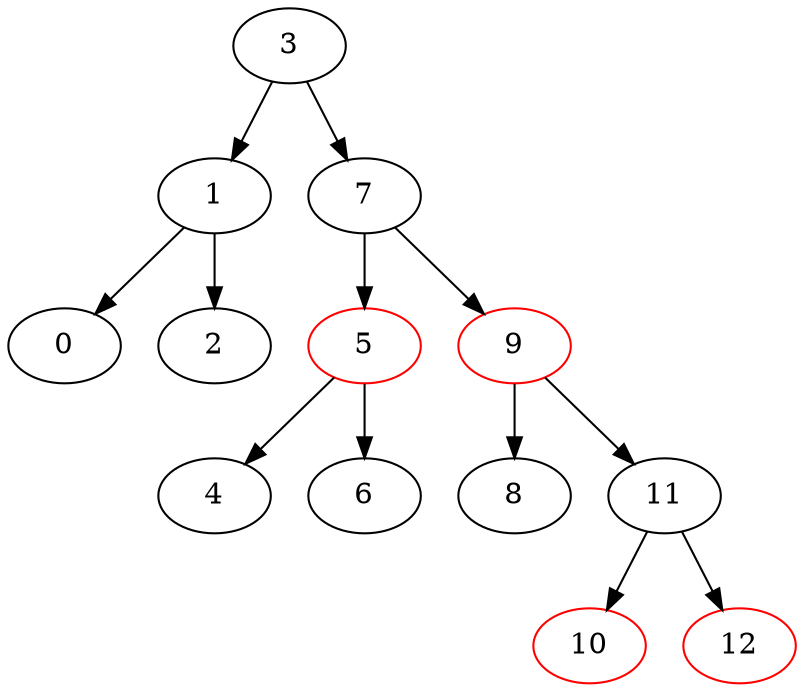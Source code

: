digraph myGraph{
3[color=black]
1[color=black]
0[color=black]
2[color=black]
7[color=black]
5[color=red]
4[color=black]
6[color=black]
9[color=red]
8[color=black]
11[color=black]
10[color=red]
12[color=red]
3->1
1->0
1->2
3->7
7->5
5->4
5->6
7->9
9->8
9->11
11->10
11->12
}
